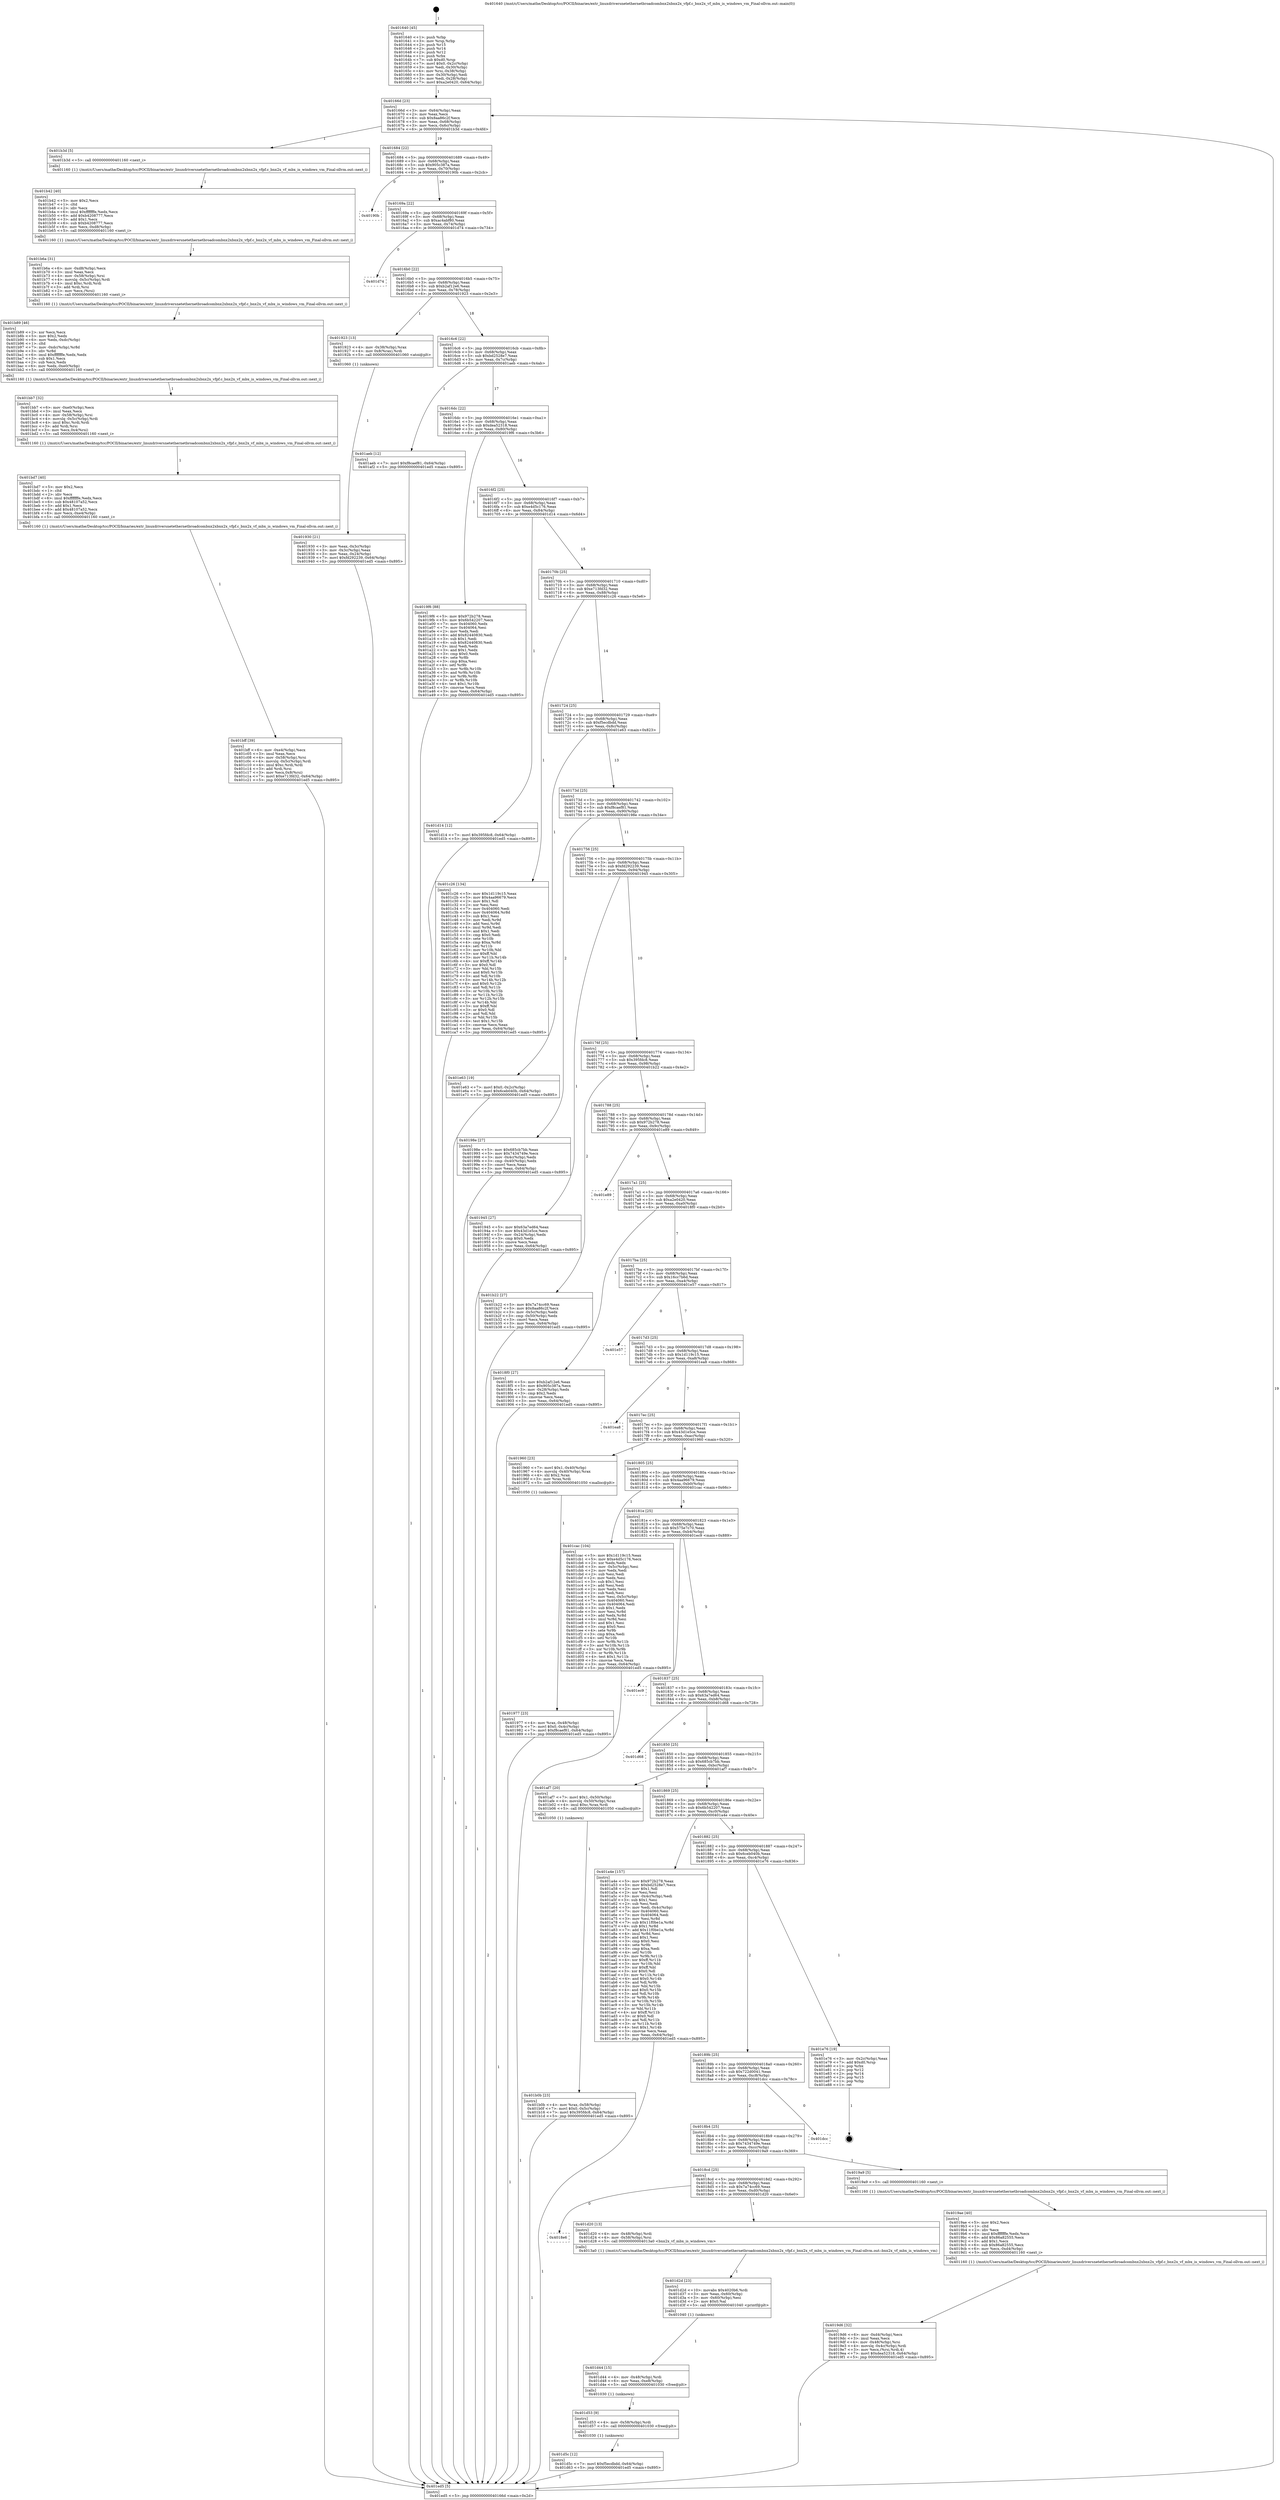 digraph "0x401640" {
  label = "0x401640 (/mnt/c/Users/mathe/Desktop/tcc/POCII/binaries/extr_linuxdriversnetethernetbroadcombnx2xbnx2x_vfpf.c_bnx2x_vf_mbx_is_windows_vm_Final-ollvm.out::main(0))"
  labelloc = "t"
  node[shape=record]

  Entry [label="",width=0.3,height=0.3,shape=circle,fillcolor=black,style=filled]
  "0x40166d" [label="{
     0x40166d [23]\l
     | [instrs]\l
     &nbsp;&nbsp;0x40166d \<+3\>: mov -0x64(%rbp),%eax\l
     &nbsp;&nbsp;0x401670 \<+2\>: mov %eax,%ecx\l
     &nbsp;&nbsp;0x401672 \<+6\>: sub $0x8aa86c2f,%ecx\l
     &nbsp;&nbsp;0x401678 \<+3\>: mov %eax,-0x68(%rbp)\l
     &nbsp;&nbsp;0x40167b \<+3\>: mov %ecx,-0x6c(%rbp)\l
     &nbsp;&nbsp;0x40167e \<+6\>: je 0000000000401b3d \<main+0x4fd\>\l
  }"]
  "0x401b3d" [label="{
     0x401b3d [5]\l
     | [instrs]\l
     &nbsp;&nbsp;0x401b3d \<+5\>: call 0000000000401160 \<next_i\>\l
     | [calls]\l
     &nbsp;&nbsp;0x401160 \{1\} (/mnt/c/Users/mathe/Desktop/tcc/POCII/binaries/extr_linuxdriversnetethernetbroadcombnx2xbnx2x_vfpf.c_bnx2x_vf_mbx_is_windows_vm_Final-ollvm.out::next_i)\l
  }"]
  "0x401684" [label="{
     0x401684 [22]\l
     | [instrs]\l
     &nbsp;&nbsp;0x401684 \<+5\>: jmp 0000000000401689 \<main+0x49\>\l
     &nbsp;&nbsp;0x401689 \<+3\>: mov -0x68(%rbp),%eax\l
     &nbsp;&nbsp;0x40168c \<+5\>: sub $0x905c387a,%eax\l
     &nbsp;&nbsp;0x401691 \<+3\>: mov %eax,-0x70(%rbp)\l
     &nbsp;&nbsp;0x401694 \<+6\>: je 000000000040190b \<main+0x2cb\>\l
  }"]
  Exit [label="",width=0.3,height=0.3,shape=circle,fillcolor=black,style=filled,peripheries=2]
  "0x40190b" [label="{
     0x40190b\l
  }", style=dashed]
  "0x40169a" [label="{
     0x40169a [22]\l
     | [instrs]\l
     &nbsp;&nbsp;0x40169a \<+5\>: jmp 000000000040169f \<main+0x5f\>\l
     &nbsp;&nbsp;0x40169f \<+3\>: mov -0x68(%rbp),%eax\l
     &nbsp;&nbsp;0x4016a2 \<+5\>: sub $0xac4abf80,%eax\l
     &nbsp;&nbsp;0x4016a7 \<+3\>: mov %eax,-0x74(%rbp)\l
     &nbsp;&nbsp;0x4016aa \<+6\>: je 0000000000401d74 \<main+0x734\>\l
  }"]
  "0x401d5c" [label="{
     0x401d5c [12]\l
     | [instrs]\l
     &nbsp;&nbsp;0x401d5c \<+7\>: movl $0xf5ecdbdd,-0x64(%rbp)\l
     &nbsp;&nbsp;0x401d63 \<+5\>: jmp 0000000000401ed5 \<main+0x895\>\l
  }"]
  "0x401d74" [label="{
     0x401d74\l
  }", style=dashed]
  "0x4016b0" [label="{
     0x4016b0 [22]\l
     | [instrs]\l
     &nbsp;&nbsp;0x4016b0 \<+5\>: jmp 00000000004016b5 \<main+0x75\>\l
     &nbsp;&nbsp;0x4016b5 \<+3\>: mov -0x68(%rbp),%eax\l
     &nbsp;&nbsp;0x4016b8 \<+5\>: sub $0xb2af12e6,%eax\l
     &nbsp;&nbsp;0x4016bd \<+3\>: mov %eax,-0x78(%rbp)\l
     &nbsp;&nbsp;0x4016c0 \<+6\>: je 0000000000401923 \<main+0x2e3\>\l
  }"]
  "0x401d53" [label="{
     0x401d53 [9]\l
     | [instrs]\l
     &nbsp;&nbsp;0x401d53 \<+4\>: mov -0x58(%rbp),%rdi\l
     &nbsp;&nbsp;0x401d57 \<+5\>: call 0000000000401030 \<free@plt\>\l
     | [calls]\l
     &nbsp;&nbsp;0x401030 \{1\} (unknown)\l
  }"]
  "0x401923" [label="{
     0x401923 [13]\l
     | [instrs]\l
     &nbsp;&nbsp;0x401923 \<+4\>: mov -0x38(%rbp),%rax\l
     &nbsp;&nbsp;0x401927 \<+4\>: mov 0x8(%rax),%rdi\l
     &nbsp;&nbsp;0x40192b \<+5\>: call 0000000000401060 \<atoi@plt\>\l
     | [calls]\l
     &nbsp;&nbsp;0x401060 \{1\} (unknown)\l
  }"]
  "0x4016c6" [label="{
     0x4016c6 [22]\l
     | [instrs]\l
     &nbsp;&nbsp;0x4016c6 \<+5\>: jmp 00000000004016cb \<main+0x8b\>\l
     &nbsp;&nbsp;0x4016cb \<+3\>: mov -0x68(%rbp),%eax\l
     &nbsp;&nbsp;0x4016ce \<+5\>: sub $0xbd2528e7,%eax\l
     &nbsp;&nbsp;0x4016d3 \<+3\>: mov %eax,-0x7c(%rbp)\l
     &nbsp;&nbsp;0x4016d6 \<+6\>: je 0000000000401aeb \<main+0x4ab\>\l
  }"]
  "0x401d44" [label="{
     0x401d44 [15]\l
     | [instrs]\l
     &nbsp;&nbsp;0x401d44 \<+4\>: mov -0x48(%rbp),%rdi\l
     &nbsp;&nbsp;0x401d48 \<+6\>: mov %eax,-0xe8(%rbp)\l
     &nbsp;&nbsp;0x401d4e \<+5\>: call 0000000000401030 \<free@plt\>\l
     | [calls]\l
     &nbsp;&nbsp;0x401030 \{1\} (unknown)\l
  }"]
  "0x401aeb" [label="{
     0x401aeb [12]\l
     | [instrs]\l
     &nbsp;&nbsp;0x401aeb \<+7\>: movl $0xf8caef81,-0x64(%rbp)\l
     &nbsp;&nbsp;0x401af2 \<+5\>: jmp 0000000000401ed5 \<main+0x895\>\l
  }"]
  "0x4016dc" [label="{
     0x4016dc [22]\l
     | [instrs]\l
     &nbsp;&nbsp;0x4016dc \<+5\>: jmp 00000000004016e1 \<main+0xa1\>\l
     &nbsp;&nbsp;0x4016e1 \<+3\>: mov -0x68(%rbp),%eax\l
     &nbsp;&nbsp;0x4016e4 \<+5\>: sub $0xdea52318,%eax\l
     &nbsp;&nbsp;0x4016e9 \<+3\>: mov %eax,-0x80(%rbp)\l
     &nbsp;&nbsp;0x4016ec \<+6\>: je 00000000004019f6 \<main+0x3b6\>\l
  }"]
  "0x401d2d" [label="{
     0x401d2d [23]\l
     | [instrs]\l
     &nbsp;&nbsp;0x401d2d \<+10\>: movabs $0x4020b6,%rdi\l
     &nbsp;&nbsp;0x401d37 \<+3\>: mov %eax,-0x60(%rbp)\l
     &nbsp;&nbsp;0x401d3a \<+3\>: mov -0x60(%rbp),%esi\l
     &nbsp;&nbsp;0x401d3d \<+2\>: mov $0x0,%al\l
     &nbsp;&nbsp;0x401d3f \<+5\>: call 0000000000401040 \<printf@plt\>\l
     | [calls]\l
     &nbsp;&nbsp;0x401040 \{1\} (unknown)\l
  }"]
  "0x4019f6" [label="{
     0x4019f6 [88]\l
     | [instrs]\l
     &nbsp;&nbsp;0x4019f6 \<+5\>: mov $0x972b278,%eax\l
     &nbsp;&nbsp;0x4019fb \<+5\>: mov $0x6b542207,%ecx\l
     &nbsp;&nbsp;0x401a00 \<+7\>: mov 0x404060,%edx\l
     &nbsp;&nbsp;0x401a07 \<+7\>: mov 0x404064,%esi\l
     &nbsp;&nbsp;0x401a0e \<+2\>: mov %edx,%edi\l
     &nbsp;&nbsp;0x401a10 \<+6\>: add $0x82440830,%edi\l
     &nbsp;&nbsp;0x401a16 \<+3\>: sub $0x1,%edi\l
     &nbsp;&nbsp;0x401a19 \<+6\>: sub $0x82440830,%edi\l
     &nbsp;&nbsp;0x401a1f \<+3\>: imul %edi,%edx\l
     &nbsp;&nbsp;0x401a22 \<+3\>: and $0x1,%edx\l
     &nbsp;&nbsp;0x401a25 \<+3\>: cmp $0x0,%edx\l
     &nbsp;&nbsp;0x401a28 \<+4\>: sete %r8b\l
     &nbsp;&nbsp;0x401a2c \<+3\>: cmp $0xa,%esi\l
     &nbsp;&nbsp;0x401a2f \<+4\>: setl %r9b\l
     &nbsp;&nbsp;0x401a33 \<+3\>: mov %r8b,%r10b\l
     &nbsp;&nbsp;0x401a36 \<+3\>: and %r9b,%r10b\l
     &nbsp;&nbsp;0x401a39 \<+3\>: xor %r9b,%r8b\l
     &nbsp;&nbsp;0x401a3c \<+3\>: or %r8b,%r10b\l
     &nbsp;&nbsp;0x401a3f \<+4\>: test $0x1,%r10b\l
     &nbsp;&nbsp;0x401a43 \<+3\>: cmovne %ecx,%eax\l
     &nbsp;&nbsp;0x401a46 \<+3\>: mov %eax,-0x64(%rbp)\l
     &nbsp;&nbsp;0x401a49 \<+5\>: jmp 0000000000401ed5 \<main+0x895\>\l
  }"]
  "0x4016f2" [label="{
     0x4016f2 [25]\l
     | [instrs]\l
     &nbsp;&nbsp;0x4016f2 \<+5\>: jmp 00000000004016f7 \<main+0xb7\>\l
     &nbsp;&nbsp;0x4016f7 \<+3\>: mov -0x68(%rbp),%eax\l
     &nbsp;&nbsp;0x4016fa \<+5\>: sub $0xe4d5c176,%eax\l
     &nbsp;&nbsp;0x4016ff \<+6\>: mov %eax,-0x84(%rbp)\l
     &nbsp;&nbsp;0x401705 \<+6\>: je 0000000000401d14 \<main+0x6d4\>\l
  }"]
  "0x4018e6" [label="{
     0x4018e6\l
  }", style=dashed]
  "0x401d14" [label="{
     0x401d14 [12]\l
     | [instrs]\l
     &nbsp;&nbsp;0x401d14 \<+7\>: movl $0x395fdc8,-0x64(%rbp)\l
     &nbsp;&nbsp;0x401d1b \<+5\>: jmp 0000000000401ed5 \<main+0x895\>\l
  }"]
  "0x40170b" [label="{
     0x40170b [25]\l
     | [instrs]\l
     &nbsp;&nbsp;0x40170b \<+5\>: jmp 0000000000401710 \<main+0xd0\>\l
     &nbsp;&nbsp;0x401710 \<+3\>: mov -0x68(%rbp),%eax\l
     &nbsp;&nbsp;0x401713 \<+5\>: sub $0xe713fd32,%eax\l
     &nbsp;&nbsp;0x401718 \<+6\>: mov %eax,-0x88(%rbp)\l
     &nbsp;&nbsp;0x40171e \<+6\>: je 0000000000401c26 \<main+0x5e6\>\l
  }"]
  "0x401d20" [label="{
     0x401d20 [13]\l
     | [instrs]\l
     &nbsp;&nbsp;0x401d20 \<+4\>: mov -0x48(%rbp),%rdi\l
     &nbsp;&nbsp;0x401d24 \<+4\>: mov -0x58(%rbp),%rsi\l
     &nbsp;&nbsp;0x401d28 \<+5\>: call 00000000004013a0 \<bnx2x_vf_mbx_is_windows_vm\>\l
     | [calls]\l
     &nbsp;&nbsp;0x4013a0 \{1\} (/mnt/c/Users/mathe/Desktop/tcc/POCII/binaries/extr_linuxdriversnetethernetbroadcombnx2xbnx2x_vfpf.c_bnx2x_vf_mbx_is_windows_vm_Final-ollvm.out::bnx2x_vf_mbx_is_windows_vm)\l
  }"]
  "0x401c26" [label="{
     0x401c26 [134]\l
     | [instrs]\l
     &nbsp;&nbsp;0x401c26 \<+5\>: mov $0x1d119c15,%eax\l
     &nbsp;&nbsp;0x401c2b \<+5\>: mov $0x4aa96679,%ecx\l
     &nbsp;&nbsp;0x401c30 \<+2\>: mov $0x1,%dl\l
     &nbsp;&nbsp;0x401c32 \<+2\>: xor %esi,%esi\l
     &nbsp;&nbsp;0x401c34 \<+7\>: mov 0x404060,%edi\l
     &nbsp;&nbsp;0x401c3b \<+8\>: mov 0x404064,%r8d\l
     &nbsp;&nbsp;0x401c43 \<+3\>: sub $0x1,%esi\l
     &nbsp;&nbsp;0x401c46 \<+3\>: mov %edi,%r9d\l
     &nbsp;&nbsp;0x401c49 \<+3\>: add %esi,%r9d\l
     &nbsp;&nbsp;0x401c4c \<+4\>: imul %r9d,%edi\l
     &nbsp;&nbsp;0x401c50 \<+3\>: and $0x1,%edi\l
     &nbsp;&nbsp;0x401c53 \<+3\>: cmp $0x0,%edi\l
     &nbsp;&nbsp;0x401c56 \<+4\>: sete %r10b\l
     &nbsp;&nbsp;0x401c5a \<+4\>: cmp $0xa,%r8d\l
     &nbsp;&nbsp;0x401c5e \<+4\>: setl %r11b\l
     &nbsp;&nbsp;0x401c62 \<+3\>: mov %r10b,%bl\l
     &nbsp;&nbsp;0x401c65 \<+3\>: xor $0xff,%bl\l
     &nbsp;&nbsp;0x401c68 \<+3\>: mov %r11b,%r14b\l
     &nbsp;&nbsp;0x401c6b \<+4\>: xor $0xff,%r14b\l
     &nbsp;&nbsp;0x401c6f \<+3\>: xor $0x0,%dl\l
     &nbsp;&nbsp;0x401c72 \<+3\>: mov %bl,%r15b\l
     &nbsp;&nbsp;0x401c75 \<+4\>: and $0x0,%r15b\l
     &nbsp;&nbsp;0x401c79 \<+3\>: and %dl,%r10b\l
     &nbsp;&nbsp;0x401c7c \<+3\>: mov %r14b,%r12b\l
     &nbsp;&nbsp;0x401c7f \<+4\>: and $0x0,%r12b\l
     &nbsp;&nbsp;0x401c83 \<+3\>: and %dl,%r11b\l
     &nbsp;&nbsp;0x401c86 \<+3\>: or %r10b,%r15b\l
     &nbsp;&nbsp;0x401c89 \<+3\>: or %r11b,%r12b\l
     &nbsp;&nbsp;0x401c8c \<+3\>: xor %r12b,%r15b\l
     &nbsp;&nbsp;0x401c8f \<+3\>: or %r14b,%bl\l
     &nbsp;&nbsp;0x401c92 \<+3\>: xor $0xff,%bl\l
     &nbsp;&nbsp;0x401c95 \<+3\>: or $0x0,%dl\l
     &nbsp;&nbsp;0x401c98 \<+2\>: and %dl,%bl\l
     &nbsp;&nbsp;0x401c9a \<+3\>: or %bl,%r15b\l
     &nbsp;&nbsp;0x401c9d \<+4\>: test $0x1,%r15b\l
     &nbsp;&nbsp;0x401ca1 \<+3\>: cmovne %ecx,%eax\l
     &nbsp;&nbsp;0x401ca4 \<+3\>: mov %eax,-0x64(%rbp)\l
     &nbsp;&nbsp;0x401ca7 \<+5\>: jmp 0000000000401ed5 \<main+0x895\>\l
  }"]
  "0x401724" [label="{
     0x401724 [25]\l
     | [instrs]\l
     &nbsp;&nbsp;0x401724 \<+5\>: jmp 0000000000401729 \<main+0xe9\>\l
     &nbsp;&nbsp;0x401729 \<+3\>: mov -0x68(%rbp),%eax\l
     &nbsp;&nbsp;0x40172c \<+5\>: sub $0xf5ecdbdd,%eax\l
     &nbsp;&nbsp;0x401731 \<+6\>: mov %eax,-0x8c(%rbp)\l
     &nbsp;&nbsp;0x401737 \<+6\>: je 0000000000401e63 \<main+0x823\>\l
  }"]
  "0x401bff" [label="{
     0x401bff [39]\l
     | [instrs]\l
     &nbsp;&nbsp;0x401bff \<+6\>: mov -0xe4(%rbp),%ecx\l
     &nbsp;&nbsp;0x401c05 \<+3\>: imul %eax,%ecx\l
     &nbsp;&nbsp;0x401c08 \<+4\>: mov -0x58(%rbp),%rsi\l
     &nbsp;&nbsp;0x401c0c \<+4\>: movslq -0x5c(%rbp),%rdi\l
     &nbsp;&nbsp;0x401c10 \<+4\>: imul $0xc,%rdi,%rdi\l
     &nbsp;&nbsp;0x401c14 \<+3\>: add %rdi,%rsi\l
     &nbsp;&nbsp;0x401c17 \<+3\>: mov %ecx,0x8(%rsi)\l
     &nbsp;&nbsp;0x401c1a \<+7\>: movl $0xe713fd32,-0x64(%rbp)\l
     &nbsp;&nbsp;0x401c21 \<+5\>: jmp 0000000000401ed5 \<main+0x895\>\l
  }"]
  "0x401e63" [label="{
     0x401e63 [19]\l
     | [instrs]\l
     &nbsp;&nbsp;0x401e63 \<+7\>: movl $0x0,-0x2c(%rbp)\l
     &nbsp;&nbsp;0x401e6a \<+7\>: movl $0x6ceb040b,-0x64(%rbp)\l
     &nbsp;&nbsp;0x401e71 \<+5\>: jmp 0000000000401ed5 \<main+0x895\>\l
  }"]
  "0x40173d" [label="{
     0x40173d [25]\l
     | [instrs]\l
     &nbsp;&nbsp;0x40173d \<+5\>: jmp 0000000000401742 \<main+0x102\>\l
     &nbsp;&nbsp;0x401742 \<+3\>: mov -0x68(%rbp),%eax\l
     &nbsp;&nbsp;0x401745 \<+5\>: sub $0xf8caef81,%eax\l
     &nbsp;&nbsp;0x40174a \<+6\>: mov %eax,-0x90(%rbp)\l
     &nbsp;&nbsp;0x401750 \<+6\>: je 000000000040198e \<main+0x34e\>\l
  }"]
  "0x401bd7" [label="{
     0x401bd7 [40]\l
     | [instrs]\l
     &nbsp;&nbsp;0x401bd7 \<+5\>: mov $0x2,%ecx\l
     &nbsp;&nbsp;0x401bdc \<+1\>: cltd\l
     &nbsp;&nbsp;0x401bdd \<+2\>: idiv %ecx\l
     &nbsp;&nbsp;0x401bdf \<+6\>: imul $0xfffffffe,%edx,%ecx\l
     &nbsp;&nbsp;0x401be5 \<+6\>: sub $0x48107a52,%ecx\l
     &nbsp;&nbsp;0x401beb \<+3\>: add $0x1,%ecx\l
     &nbsp;&nbsp;0x401bee \<+6\>: add $0x48107a52,%ecx\l
     &nbsp;&nbsp;0x401bf4 \<+6\>: mov %ecx,-0xe4(%rbp)\l
     &nbsp;&nbsp;0x401bfa \<+5\>: call 0000000000401160 \<next_i\>\l
     | [calls]\l
     &nbsp;&nbsp;0x401160 \{1\} (/mnt/c/Users/mathe/Desktop/tcc/POCII/binaries/extr_linuxdriversnetethernetbroadcombnx2xbnx2x_vfpf.c_bnx2x_vf_mbx_is_windows_vm_Final-ollvm.out::next_i)\l
  }"]
  "0x40198e" [label="{
     0x40198e [27]\l
     | [instrs]\l
     &nbsp;&nbsp;0x40198e \<+5\>: mov $0x685cb7bb,%eax\l
     &nbsp;&nbsp;0x401993 \<+5\>: mov $0x7434749e,%ecx\l
     &nbsp;&nbsp;0x401998 \<+3\>: mov -0x4c(%rbp),%edx\l
     &nbsp;&nbsp;0x40199b \<+3\>: cmp -0x40(%rbp),%edx\l
     &nbsp;&nbsp;0x40199e \<+3\>: cmovl %ecx,%eax\l
     &nbsp;&nbsp;0x4019a1 \<+3\>: mov %eax,-0x64(%rbp)\l
     &nbsp;&nbsp;0x4019a4 \<+5\>: jmp 0000000000401ed5 \<main+0x895\>\l
  }"]
  "0x401756" [label="{
     0x401756 [25]\l
     | [instrs]\l
     &nbsp;&nbsp;0x401756 \<+5\>: jmp 000000000040175b \<main+0x11b\>\l
     &nbsp;&nbsp;0x40175b \<+3\>: mov -0x68(%rbp),%eax\l
     &nbsp;&nbsp;0x40175e \<+5\>: sub $0xfd292239,%eax\l
     &nbsp;&nbsp;0x401763 \<+6\>: mov %eax,-0x94(%rbp)\l
     &nbsp;&nbsp;0x401769 \<+6\>: je 0000000000401945 \<main+0x305\>\l
  }"]
  "0x401bb7" [label="{
     0x401bb7 [32]\l
     | [instrs]\l
     &nbsp;&nbsp;0x401bb7 \<+6\>: mov -0xe0(%rbp),%ecx\l
     &nbsp;&nbsp;0x401bbd \<+3\>: imul %eax,%ecx\l
     &nbsp;&nbsp;0x401bc0 \<+4\>: mov -0x58(%rbp),%rsi\l
     &nbsp;&nbsp;0x401bc4 \<+4\>: movslq -0x5c(%rbp),%rdi\l
     &nbsp;&nbsp;0x401bc8 \<+4\>: imul $0xc,%rdi,%rdi\l
     &nbsp;&nbsp;0x401bcc \<+3\>: add %rdi,%rsi\l
     &nbsp;&nbsp;0x401bcf \<+3\>: mov %ecx,0x4(%rsi)\l
     &nbsp;&nbsp;0x401bd2 \<+5\>: call 0000000000401160 \<next_i\>\l
     | [calls]\l
     &nbsp;&nbsp;0x401160 \{1\} (/mnt/c/Users/mathe/Desktop/tcc/POCII/binaries/extr_linuxdriversnetethernetbroadcombnx2xbnx2x_vfpf.c_bnx2x_vf_mbx_is_windows_vm_Final-ollvm.out::next_i)\l
  }"]
  "0x401945" [label="{
     0x401945 [27]\l
     | [instrs]\l
     &nbsp;&nbsp;0x401945 \<+5\>: mov $0x63a7ed64,%eax\l
     &nbsp;&nbsp;0x40194a \<+5\>: mov $0x43d1e5ce,%ecx\l
     &nbsp;&nbsp;0x40194f \<+3\>: mov -0x24(%rbp),%edx\l
     &nbsp;&nbsp;0x401952 \<+3\>: cmp $0x0,%edx\l
     &nbsp;&nbsp;0x401955 \<+3\>: cmove %ecx,%eax\l
     &nbsp;&nbsp;0x401958 \<+3\>: mov %eax,-0x64(%rbp)\l
     &nbsp;&nbsp;0x40195b \<+5\>: jmp 0000000000401ed5 \<main+0x895\>\l
  }"]
  "0x40176f" [label="{
     0x40176f [25]\l
     | [instrs]\l
     &nbsp;&nbsp;0x40176f \<+5\>: jmp 0000000000401774 \<main+0x134\>\l
     &nbsp;&nbsp;0x401774 \<+3\>: mov -0x68(%rbp),%eax\l
     &nbsp;&nbsp;0x401777 \<+5\>: sub $0x395fdc8,%eax\l
     &nbsp;&nbsp;0x40177c \<+6\>: mov %eax,-0x98(%rbp)\l
     &nbsp;&nbsp;0x401782 \<+6\>: je 0000000000401b22 \<main+0x4e2\>\l
  }"]
  "0x401b89" [label="{
     0x401b89 [46]\l
     | [instrs]\l
     &nbsp;&nbsp;0x401b89 \<+2\>: xor %ecx,%ecx\l
     &nbsp;&nbsp;0x401b8b \<+5\>: mov $0x2,%edx\l
     &nbsp;&nbsp;0x401b90 \<+6\>: mov %edx,-0xdc(%rbp)\l
     &nbsp;&nbsp;0x401b96 \<+1\>: cltd\l
     &nbsp;&nbsp;0x401b97 \<+7\>: mov -0xdc(%rbp),%r8d\l
     &nbsp;&nbsp;0x401b9e \<+3\>: idiv %r8d\l
     &nbsp;&nbsp;0x401ba1 \<+6\>: imul $0xfffffffe,%edx,%edx\l
     &nbsp;&nbsp;0x401ba7 \<+3\>: sub $0x1,%ecx\l
     &nbsp;&nbsp;0x401baa \<+2\>: sub %ecx,%edx\l
     &nbsp;&nbsp;0x401bac \<+6\>: mov %edx,-0xe0(%rbp)\l
     &nbsp;&nbsp;0x401bb2 \<+5\>: call 0000000000401160 \<next_i\>\l
     | [calls]\l
     &nbsp;&nbsp;0x401160 \{1\} (/mnt/c/Users/mathe/Desktop/tcc/POCII/binaries/extr_linuxdriversnetethernetbroadcombnx2xbnx2x_vfpf.c_bnx2x_vf_mbx_is_windows_vm_Final-ollvm.out::next_i)\l
  }"]
  "0x401b22" [label="{
     0x401b22 [27]\l
     | [instrs]\l
     &nbsp;&nbsp;0x401b22 \<+5\>: mov $0x7a74cc69,%eax\l
     &nbsp;&nbsp;0x401b27 \<+5\>: mov $0x8aa86c2f,%ecx\l
     &nbsp;&nbsp;0x401b2c \<+3\>: mov -0x5c(%rbp),%edx\l
     &nbsp;&nbsp;0x401b2f \<+3\>: cmp -0x50(%rbp),%edx\l
     &nbsp;&nbsp;0x401b32 \<+3\>: cmovl %ecx,%eax\l
     &nbsp;&nbsp;0x401b35 \<+3\>: mov %eax,-0x64(%rbp)\l
     &nbsp;&nbsp;0x401b38 \<+5\>: jmp 0000000000401ed5 \<main+0x895\>\l
  }"]
  "0x401788" [label="{
     0x401788 [25]\l
     | [instrs]\l
     &nbsp;&nbsp;0x401788 \<+5\>: jmp 000000000040178d \<main+0x14d\>\l
     &nbsp;&nbsp;0x40178d \<+3\>: mov -0x68(%rbp),%eax\l
     &nbsp;&nbsp;0x401790 \<+5\>: sub $0x972b278,%eax\l
     &nbsp;&nbsp;0x401795 \<+6\>: mov %eax,-0x9c(%rbp)\l
     &nbsp;&nbsp;0x40179b \<+6\>: je 0000000000401e89 \<main+0x849\>\l
  }"]
  "0x401b6a" [label="{
     0x401b6a [31]\l
     | [instrs]\l
     &nbsp;&nbsp;0x401b6a \<+6\>: mov -0xd8(%rbp),%ecx\l
     &nbsp;&nbsp;0x401b70 \<+3\>: imul %eax,%ecx\l
     &nbsp;&nbsp;0x401b73 \<+4\>: mov -0x58(%rbp),%rsi\l
     &nbsp;&nbsp;0x401b77 \<+4\>: movslq -0x5c(%rbp),%rdi\l
     &nbsp;&nbsp;0x401b7b \<+4\>: imul $0xc,%rdi,%rdi\l
     &nbsp;&nbsp;0x401b7f \<+3\>: add %rdi,%rsi\l
     &nbsp;&nbsp;0x401b82 \<+2\>: mov %ecx,(%rsi)\l
     &nbsp;&nbsp;0x401b84 \<+5\>: call 0000000000401160 \<next_i\>\l
     | [calls]\l
     &nbsp;&nbsp;0x401160 \{1\} (/mnt/c/Users/mathe/Desktop/tcc/POCII/binaries/extr_linuxdriversnetethernetbroadcombnx2xbnx2x_vfpf.c_bnx2x_vf_mbx_is_windows_vm_Final-ollvm.out::next_i)\l
  }"]
  "0x401e89" [label="{
     0x401e89\l
  }", style=dashed]
  "0x4017a1" [label="{
     0x4017a1 [25]\l
     | [instrs]\l
     &nbsp;&nbsp;0x4017a1 \<+5\>: jmp 00000000004017a6 \<main+0x166\>\l
     &nbsp;&nbsp;0x4017a6 \<+3\>: mov -0x68(%rbp),%eax\l
     &nbsp;&nbsp;0x4017a9 \<+5\>: sub $0xa2e0420,%eax\l
     &nbsp;&nbsp;0x4017ae \<+6\>: mov %eax,-0xa0(%rbp)\l
     &nbsp;&nbsp;0x4017b4 \<+6\>: je 00000000004018f0 \<main+0x2b0\>\l
  }"]
  "0x401b42" [label="{
     0x401b42 [40]\l
     | [instrs]\l
     &nbsp;&nbsp;0x401b42 \<+5\>: mov $0x2,%ecx\l
     &nbsp;&nbsp;0x401b47 \<+1\>: cltd\l
     &nbsp;&nbsp;0x401b48 \<+2\>: idiv %ecx\l
     &nbsp;&nbsp;0x401b4a \<+6\>: imul $0xfffffffe,%edx,%ecx\l
     &nbsp;&nbsp;0x401b50 \<+6\>: add $0xb4208777,%ecx\l
     &nbsp;&nbsp;0x401b56 \<+3\>: add $0x1,%ecx\l
     &nbsp;&nbsp;0x401b59 \<+6\>: sub $0xb4208777,%ecx\l
     &nbsp;&nbsp;0x401b5f \<+6\>: mov %ecx,-0xd8(%rbp)\l
     &nbsp;&nbsp;0x401b65 \<+5\>: call 0000000000401160 \<next_i\>\l
     | [calls]\l
     &nbsp;&nbsp;0x401160 \{1\} (/mnt/c/Users/mathe/Desktop/tcc/POCII/binaries/extr_linuxdriversnetethernetbroadcombnx2xbnx2x_vfpf.c_bnx2x_vf_mbx_is_windows_vm_Final-ollvm.out::next_i)\l
  }"]
  "0x4018f0" [label="{
     0x4018f0 [27]\l
     | [instrs]\l
     &nbsp;&nbsp;0x4018f0 \<+5\>: mov $0xb2af12e6,%eax\l
     &nbsp;&nbsp;0x4018f5 \<+5\>: mov $0x905c387a,%ecx\l
     &nbsp;&nbsp;0x4018fa \<+3\>: mov -0x28(%rbp),%edx\l
     &nbsp;&nbsp;0x4018fd \<+3\>: cmp $0x2,%edx\l
     &nbsp;&nbsp;0x401900 \<+3\>: cmovne %ecx,%eax\l
     &nbsp;&nbsp;0x401903 \<+3\>: mov %eax,-0x64(%rbp)\l
     &nbsp;&nbsp;0x401906 \<+5\>: jmp 0000000000401ed5 \<main+0x895\>\l
  }"]
  "0x4017ba" [label="{
     0x4017ba [25]\l
     | [instrs]\l
     &nbsp;&nbsp;0x4017ba \<+5\>: jmp 00000000004017bf \<main+0x17f\>\l
     &nbsp;&nbsp;0x4017bf \<+3\>: mov -0x68(%rbp),%eax\l
     &nbsp;&nbsp;0x4017c2 \<+5\>: sub $0x16cc7b6d,%eax\l
     &nbsp;&nbsp;0x4017c7 \<+6\>: mov %eax,-0xa4(%rbp)\l
     &nbsp;&nbsp;0x4017cd \<+6\>: je 0000000000401e57 \<main+0x817\>\l
  }"]
  "0x401ed5" [label="{
     0x401ed5 [5]\l
     | [instrs]\l
     &nbsp;&nbsp;0x401ed5 \<+5\>: jmp 000000000040166d \<main+0x2d\>\l
  }"]
  "0x401640" [label="{
     0x401640 [45]\l
     | [instrs]\l
     &nbsp;&nbsp;0x401640 \<+1\>: push %rbp\l
     &nbsp;&nbsp;0x401641 \<+3\>: mov %rsp,%rbp\l
     &nbsp;&nbsp;0x401644 \<+2\>: push %r15\l
     &nbsp;&nbsp;0x401646 \<+2\>: push %r14\l
     &nbsp;&nbsp;0x401648 \<+2\>: push %r12\l
     &nbsp;&nbsp;0x40164a \<+1\>: push %rbx\l
     &nbsp;&nbsp;0x40164b \<+7\>: sub $0xd0,%rsp\l
     &nbsp;&nbsp;0x401652 \<+7\>: movl $0x0,-0x2c(%rbp)\l
     &nbsp;&nbsp;0x401659 \<+3\>: mov %edi,-0x30(%rbp)\l
     &nbsp;&nbsp;0x40165c \<+4\>: mov %rsi,-0x38(%rbp)\l
     &nbsp;&nbsp;0x401660 \<+3\>: mov -0x30(%rbp),%edi\l
     &nbsp;&nbsp;0x401663 \<+3\>: mov %edi,-0x28(%rbp)\l
     &nbsp;&nbsp;0x401666 \<+7\>: movl $0xa2e0420,-0x64(%rbp)\l
  }"]
  "0x401930" [label="{
     0x401930 [21]\l
     | [instrs]\l
     &nbsp;&nbsp;0x401930 \<+3\>: mov %eax,-0x3c(%rbp)\l
     &nbsp;&nbsp;0x401933 \<+3\>: mov -0x3c(%rbp),%eax\l
     &nbsp;&nbsp;0x401936 \<+3\>: mov %eax,-0x24(%rbp)\l
     &nbsp;&nbsp;0x401939 \<+7\>: movl $0xfd292239,-0x64(%rbp)\l
     &nbsp;&nbsp;0x401940 \<+5\>: jmp 0000000000401ed5 \<main+0x895\>\l
  }"]
  "0x401b0b" [label="{
     0x401b0b [23]\l
     | [instrs]\l
     &nbsp;&nbsp;0x401b0b \<+4\>: mov %rax,-0x58(%rbp)\l
     &nbsp;&nbsp;0x401b0f \<+7\>: movl $0x0,-0x5c(%rbp)\l
     &nbsp;&nbsp;0x401b16 \<+7\>: movl $0x395fdc8,-0x64(%rbp)\l
     &nbsp;&nbsp;0x401b1d \<+5\>: jmp 0000000000401ed5 \<main+0x895\>\l
  }"]
  "0x401e57" [label="{
     0x401e57\l
  }", style=dashed]
  "0x4017d3" [label="{
     0x4017d3 [25]\l
     | [instrs]\l
     &nbsp;&nbsp;0x4017d3 \<+5\>: jmp 00000000004017d8 \<main+0x198\>\l
     &nbsp;&nbsp;0x4017d8 \<+3\>: mov -0x68(%rbp),%eax\l
     &nbsp;&nbsp;0x4017db \<+5\>: sub $0x1d119c15,%eax\l
     &nbsp;&nbsp;0x4017e0 \<+6\>: mov %eax,-0xa8(%rbp)\l
     &nbsp;&nbsp;0x4017e6 \<+6\>: je 0000000000401ea8 \<main+0x868\>\l
  }"]
  "0x4019d6" [label="{
     0x4019d6 [32]\l
     | [instrs]\l
     &nbsp;&nbsp;0x4019d6 \<+6\>: mov -0xd4(%rbp),%ecx\l
     &nbsp;&nbsp;0x4019dc \<+3\>: imul %eax,%ecx\l
     &nbsp;&nbsp;0x4019df \<+4\>: mov -0x48(%rbp),%rsi\l
     &nbsp;&nbsp;0x4019e3 \<+4\>: movslq -0x4c(%rbp),%rdi\l
     &nbsp;&nbsp;0x4019e7 \<+3\>: mov %ecx,(%rsi,%rdi,4)\l
     &nbsp;&nbsp;0x4019ea \<+7\>: movl $0xdea52318,-0x64(%rbp)\l
     &nbsp;&nbsp;0x4019f1 \<+5\>: jmp 0000000000401ed5 \<main+0x895\>\l
  }"]
  "0x401ea8" [label="{
     0x401ea8\l
  }", style=dashed]
  "0x4017ec" [label="{
     0x4017ec [25]\l
     | [instrs]\l
     &nbsp;&nbsp;0x4017ec \<+5\>: jmp 00000000004017f1 \<main+0x1b1\>\l
     &nbsp;&nbsp;0x4017f1 \<+3\>: mov -0x68(%rbp),%eax\l
     &nbsp;&nbsp;0x4017f4 \<+5\>: sub $0x43d1e5ce,%eax\l
     &nbsp;&nbsp;0x4017f9 \<+6\>: mov %eax,-0xac(%rbp)\l
     &nbsp;&nbsp;0x4017ff \<+6\>: je 0000000000401960 \<main+0x320\>\l
  }"]
  "0x4019ae" [label="{
     0x4019ae [40]\l
     | [instrs]\l
     &nbsp;&nbsp;0x4019ae \<+5\>: mov $0x2,%ecx\l
     &nbsp;&nbsp;0x4019b3 \<+1\>: cltd\l
     &nbsp;&nbsp;0x4019b4 \<+2\>: idiv %ecx\l
     &nbsp;&nbsp;0x4019b6 \<+6\>: imul $0xfffffffe,%edx,%ecx\l
     &nbsp;&nbsp;0x4019bc \<+6\>: add $0x86a82555,%ecx\l
     &nbsp;&nbsp;0x4019c2 \<+3\>: add $0x1,%ecx\l
     &nbsp;&nbsp;0x4019c5 \<+6\>: sub $0x86a82555,%ecx\l
     &nbsp;&nbsp;0x4019cb \<+6\>: mov %ecx,-0xd4(%rbp)\l
     &nbsp;&nbsp;0x4019d1 \<+5\>: call 0000000000401160 \<next_i\>\l
     | [calls]\l
     &nbsp;&nbsp;0x401160 \{1\} (/mnt/c/Users/mathe/Desktop/tcc/POCII/binaries/extr_linuxdriversnetethernetbroadcombnx2xbnx2x_vfpf.c_bnx2x_vf_mbx_is_windows_vm_Final-ollvm.out::next_i)\l
  }"]
  "0x401960" [label="{
     0x401960 [23]\l
     | [instrs]\l
     &nbsp;&nbsp;0x401960 \<+7\>: movl $0x1,-0x40(%rbp)\l
     &nbsp;&nbsp;0x401967 \<+4\>: movslq -0x40(%rbp),%rax\l
     &nbsp;&nbsp;0x40196b \<+4\>: shl $0x2,%rax\l
     &nbsp;&nbsp;0x40196f \<+3\>: mov %rax,%rdi\l
     &nbsp;&nbsp;0x401972 \<+5\>: call 0000000000401050 \<malloc@plt\>\l
     | [calls]\l
     &nbsp;&nbsp;0x401050 \{1\} (unknown)\l
  }"]
  "0x401805" [label="{
     0x401805 [25]\l
     | [instrs]\l
     &nbsp;&nbsp;0x401805 \<+5\>: jmp 000000000040180a \<main+0x1ca\>\l
     &nbsp;&nbsp;0x40180a \<+3\>: mov -0x68(%rbp),%eax\l
     &nbsp;&nbsp;0x40180d \<+5\>: sub $0x4aa96679,%eax\l
     &nbsp;&nbsp;0x401812 \<+6\>: mov %eax,-0xb0(%rbp)\l
     &nbsp;&nbsp;0x401818 \<+6\>: je 0000000000401cac \<main+0x66c\>\l
  }"]
  "0x401977" [label="{
     0x401977 [23]\l
     | [instrs]\l
     &nbsp;&nbsp;0x401977 \<+4\>: mov %rax,-0x48(%rbp)\l
     &nbsp;&nbsp;0x40197b \<+7\>: movl $0x0,-0x4c(%rbp)\l
     &nbsp;&nbsp;0x401982 \<+7\>: movl $0xf8caef81,-0x64(%rbp)\l
     &nbsp;&nbsp;0x401989 \<+5\>: jmp 0000000000401ed5 \<main+0x895\>\l
  }"]
  "0x4018cd" [label="{
     0x4018cd [25]\l
     | [instrs]\l
     &nbsp;&nbsp;0x4018cd \<+5\>: jmp 00000000004018d2 \<main+0x292\>\l
     &nbsp;&nbsp;0x4018d2 \<+3\>: mov -0x68(%rbp),%eax\l
     &nbsp;&nbsp;0x4018d5 \<+5\>: sub $0x7a74cc69,%eax\l
     &nbsp;&nbsp;0x4018da \<+6\>: mov %eax,-0xd0(%rbp)\l
     &nbsp;&nbsp;0x4018e0 \<+6\>: je 0000000000401d20 \<main+0x6e0\>\l
  }"]
  "0x401cac" [label="{
     0x401cac [104]\l
     | [instrs]\l
     &nbsp;&nbsp;0x401cac \<+5\>: mov $0x1d119c15,%eax\l
     &nbsp;&nbsp;0x401cb1 \<+5\>: mov $0xe4d5c176,%ecx\l
     &nbsp;&nbsp;0x401cb6 \<+2\>: xor %edx,%edx\l
     &nbsp;&nbsp;0x401cb8 \<+3\>: mov -0x5c(%rbp),%esi\l
     &nbsp;&nbsp;0x401cbb \<+2\>: mov %edx,%edi\l
     &nbsp;&nbsp;0x401cbd \<+2\>: sub %esi,%edi\l
     &nbsp;&nbsp;0x401cbf \<+2\>: mov %edx,%esi\l
     &nbsp;&nbsp;0x401cc1 \<+3\>: sub $0x1,%esi\l
     &nbsp;&nbsp;0x401cc4 \<+2\>: add %esi,%edi\l
     &nbsp;&nbsp;0x401cc6 \<+2\>: mov %edx,%esi\l
     &nbsp;&nbsp;0x401cc8 \<+2\>: sub %edi,%esi\l
     &nbsp;&nbsp;0x401cca \<+3\>: mov %esi,-0x5c(%rbp)\l
     &nbsp;&nbsp;0x401ccd \<+7\>: mov 0x404060,%esi\l
     &nbsp;&nbsp;0x401cd4 \<+7\>: mov 0x404064,%edi\l
     &nbsp;&nbsp;0x401cdb \<+3\>: sub $0x1,%edx\l
     &nbsp;&nbsp;0x401cde \<+3\>: mov %esi,%r8d\l
     &nbsp;&nbsp;0x401ce1 \<+3\>: add %edx,%r8d\l
     &nbsp;&nbsp;0x401ce4 \<+4\>: imul %r8d,%esi\l
     &nbsp;&nbsp;0x401ce8 \<+3\>: and $0x1,%esi\l
     &nbsp;&nbsp;0x401ceb \<+3\>: cmp $0x0,%esi\l
     &nbsp;&nbsp;0x401cee \<+4\>: sete %r9b\l
     &nbsp;&nbsp;0x401cf2 \<+3\>: cmp $0xa,%edi\l
     &nbsp;&nbsp;0x401cf5 \<+4\>: setl %r10b\l
     &nbsp;&nbsp;0x401cf9 \<+3\>: mov %r9b,%r11b\l
     &nbsp;&nbsp;0x401cfc \<+3\>: and %r10b,%r11b\l
     &nbsp;&nbsp;0x401cff \<+3\>: xor %r10b,%r9b\l
     &nbsp;&nbsp;0x401d02 \<+3\>: or %r9b,%r11b\l
     &nbsp;&nbsp;0x401d05 \<+4\>: test $0x1,%r11b\l
     &nbsp;&nbsp;0x401d09 \<+3\>: cmovne %ecx,%eax\l
     &nbsp;&nbsp;0x401d0c \<+3\>: mov %eax,-0x64(%rbp)\l
     &nbsp;&nbsp;0x401d0f \<+5\>: jmp 0000000000401ed5 \<main+0x895\>\l
  }"]
  "0x40181e" [label="{
     0x40181e [25]\l
     | [instrs]\l
     &nbsp;&nbsp;0x40181e \<+5\>: jmp 0000000000401823 \<main+0x1e3\>\l
     &nbsp;&nbsp;0x401823 \<+3\>: mov -0x68(%rbp),%eax\l
     &nbsp;&nbsp;0x401826 \<+5\>: sub $0x575e7c70,%eax\l
     &nbsp;&nbsp;0x40182b \<+6\>: mov %eax,-0xb4(%rbp)\l
     &nbsp;&nbsp;0x401831 \<+6\>: je 0000000000401ec9 \<main+0x889\>\l
  }"]
  "0x4019a9" [label="{
     0x4019a9 [5]\l
     | [instrs]\l
     &nbsp;&nbsp;0x4019a9 \<+5\>: call 0000000000401160 \<next_i\>\l
     | [calls]\l
     &nbsp;&nbsp;0x401160 \{1\} (/mnt/c/Users/mathe/Desktop/tcc/POCII/binaries/extr_linuxdriversnetethernetbroadcombnx2xbnx2x_vfpf.c_bnx2x_vf_mbx_is_windows_vm_Final-ollvm.out::next_i)\l
  }"]
  "0x401ec9" [label="{
     0x401ec9\l
  }", style=dashed]
  "0x401837" [label="{
     0x401837 [25]\l
     | [instrs]\l
     &nbsp;&nbsp;0x401837 \<+5\>: jmp 000000000040183c \<main+0x1fc\>\l
     &nbsp;&nbsp;0x40183c \<+3\>: mov -0x68(%rbp),%eax\l
     &nbsp;&nbsp;0x40183f \<+5\>: sub $0x63a7ed64,%eax\l
     &nbsp;&nbsp;0x401844 \<+6\>: mov %eax,-0xb8(%rbp)\l
     &nbsp;&nbsp;0x40184a \<+6\>: je 0000000000401d68 \<main+0x728\>\l
  }"]
  "0x4018b4" [label="{
     0x4018b4 [25]\l
     | [instrs]\l
     &nbsp;&nbsp;0x4018b4 \<+5\>: jmp 00000000004018b9 \<main+0x279\>\l
     &nbsp;&nbsp;0x4018b9 \<+3\>: mov -0x68(%rbp),%eax\l
     &nbsp;&nbsp;0x4018bc \<+5\>: sub $0x7434749e,%eax\l
     &nbsp;&nbsp;0x4018c1 \<+6\>: mov %eax,-0xcc(%rbp)\l
     &nbsp;&nbsp;0x4018c7 \<+6\>: je 00000000004019a9 \<main+0x369\>\l
  }"]
  "0x401d68" [label="{
     0x401d68\l
  }", style=dashed]
  "0x401850" [label="{
     0x401850 [25]\l
     | [instrs]\l
     &nbsp;&nbsp;0x401850 \<+5\>: jmp 0000000000401855 \<main+0x215\>\l
     &nbsp;&nbsp;0x401855 \<+3\>: mov -0x68(%rbp),%eax\l
     &nbsp;&nbsp;0x401858 \<+5\>: sub $0x685cb7bb,%eax\l
     &nbsp;&nbsp;0x40185d \<+6\>: mov %eax,-0xbc(%rbp)\l
     &nbsp;&nbsp;0x401863 \<+6\>: je 0000000000401af7 \<main+0x4b7\>\l
  }"]
  "0x401dcc" [label="{
     0x401dcc\l
  }", style=dashed]
  "0x401af7" [label="{
     0x401af7 [20]\l
     | [instrs]\l
     &nbsp;&nbsp;0x401af7 \<+7\>: movl $0x1,-0x50(%rbp)\l
     &nbsp;&nbsp;0x401afe \<+4\>: movslq -0x50(%rbp),%rax\l
     &nbsp;&nbsp;0x401b02 \<+4\>: imul $0xc,%rax,%rdi\l
     &nbsp;&nbsp;0x401b06 \<+5\>: call 0000000000401050 \<malloc@plt\>\l
     | [calls]\l
     &nbsp;&nbsp;0x401050 \{1\} (unknown)\l
  }"]
  "0x401869" [label="{
     0x401869 [25]\l
     | [instrs]\l
     &nbsp;&nbsp;0x401869 \<+5\>: jmp 000000000040186e \<main+0x22e\>\l
     &nbsp;&nbsp;0x40186e \<+3\>: mov -0x68(%rbp),%eax\l
     &nbsp;&nbsp;0x401871 \<+5\>: sub $0x6b542207,%eax\l
     &nbsp;&nbsp;0x401876 \<+6\>: mov %eax,-0xc0(%rbp)\l
     &nbsp;&nbsp;0x40187c \<+6\>: je 0000000000401a4e \<main+0x40e\>\l
  }"]
  "0x40189b" [label="{
     0x40189b [25]\l
     | [instrs]\l
     &nbsp;&nbsp;0x40189b \<+5\>: jmp 00000000004018a0 \<main+0x260\>\l
     &nbsp;&nbsp;0x4018a0 \<+3\>: mov -0x68(%rbp),%eax\l
     &nbsp;&nbsp;0x4018a3 \<+5\>: sub $0x722d0041,%eax\l
     &nbsp;&nbsp;0x4018a8 \<+6\>: mov %eax,-0xc8(%rbp)\l
     &nbsp;&nbsp;0x4018ae \<+6\>: je 0000000000401dcc \<main+0x78c\>\l
  }"]
  "0x401a4e" [label="{
     0x401a4e [157]\l
     | [instrs]\l
     &nbsp;&nbsp;0x401a4e \<+5\>: mov $0x972b278,%eax\l
     &nbsp;&nbsp;0x401a53 \<+5\>: mov $0xbd2528e7,%ecx\l
     &nbsp;&nbsp;0x401a58 \<+2\>: mov $0x1,%dl\l
     &nbsp;&nbsp;0x401a5a \<+2\>: xor %esi,%esi\l
     &nbsp;&nbsp;0x401a5c \<+3\>: mov -0x4c(%rbp),%edi\l
     &nbsp;&nbsp;0x401a5f \<+3\>: sub $0x1,%esi\l
     &nbsp;&nbsp;0x401a62 \<+2\>: sub %esi,%edi\l
     &nbsp;&nbsp;0x401a64 \<+3\>: mov %edi,-0x4c(%rbp)\l
     &nbsp;&nbsp;0x401a67 \<+7\>: mov 0x404060,%esi\l
     &nbsp;&nbsp;0x401a6e \<+7\>: mov 0x404064,%edi\l
     &nbsp;&nbsp;0x401a75 \<+3\>: mov %esi,%r8d\l
     &nbsp;&nbsp;0x401a78 \<+7\>: sub $0x11f0be1a,%r8d\l
     &nbsp;&nbsp;0x401a7f \<+4\>: sub $0x1,%r8d\l
     &nbsp;&nbsp;0x401a83 \<+7\>: add $0x11f0be1a,%r8d\l
     &nbsp;&nbsp;0x401a8a \<+4\>: imul %r8d,%esi\l
     &nbsp;&nbsp;0x401a8e \<+3\>: and $0x1,%esi\l
     &nbsp;&nbsp;0x401a91 \<+3\>: cmp $0x0,%esi\l
     &nbsp;&nbsp;0x401a94 \<+4\>: sete %r9b\l
     &nbsp;&nbsp;0x401a98 \<+3\>: cmp $0xa,%edi\l
     &nbsp;&nbsp;0x401a9b \<+4\>: setl %r10b\l
     &nbsp;&nbsp;0x401a9f \<+3\>: mov %r9b,%r11b\l
     &nbsp;&nbsp;0x401aa2 \<+4\>: xor $0xff,%r11b\l
     &nbsp;&nbsp;0x401aa6 \<+3\>: mov %r10b,%bl\l
     &nbsp;&nbsp;0x401aa9 \<+3\>: xor $0xff,%bl\l
     &nbsp;&nbsp;0x401aac \<+3\>: xor $0x0,%dl\l
     &nbsp;&nbsp;0x401aaf \<+3\>: mov %r11b,%r14b\l
     &nbsp;&nbsp;0x401ab2 \<+4\>: and $0x0,%r14b\l
     &nbsp;&nbsp;0x401ab6 \<+3\>: and %dl,%r9b\l
     &nbsp;&nbsp;0x401ab9 \<+3\>: mov %bl,%r15b\l
     &nbsp;&nbsp;0x401abc \<+4\>: and $0x0,%r15b\l
     &nbsp;&nbsp;0x401ac0 \<+3\>: and %dl,%r10b\l
     &nbsp;&nbsp;0x401ac3 \<+3\>: or %r9b,%r14b\l
     &nbsp;&nbsp;0x401ac6 \<+3\>: or %r10b,%r15b\l
     &nbsp;&nbsp;0x401ac9 \<+3\>: xor %r15b,%r14b\l
     &nbsp;&nbsp;0x401acc \<+3\>: or %bl,%r11b\l
     &nbsp;&nbsp;0x401acf \<+4\>: xor $0xff,%r11b\l
     &nbsp;&nbsp;0x401ad3 \<+3\>: or $0x0,%dl\l
     &nbsp;&nbsp;0x401ad6 \<+3\>: and %dl,%r11b\l
     &nbsp;&nbsp;0x401ad9 \<+3\>: or %r11b,%r14b\l
     &nbsp;&nbsp;0x401adc \<+4\>: test $0x1,%r14b\l
     &nbsp;&nbsp;0x401ae0 \<+3\>: cmovne %ecx,%eax\l
     &nbsp;&nbsp;0x401ae3 \<+3\>: mov %eax,-0x64(%rbp)\l
     &nbsp;&nbsp;0x401ae6 \<+5\>: jmp 0000000000401ed5 \<main+0x895\>\l
  }"]
  "0x401882" [label="{
     0x401882 [25]\l
     | [instrs]\l
     &nbsp;&nbsp;0x401882 \<+5\>: jmp 0000000000401887 \<main+0x247\>\l
     &nbsp;&nbsp;0x401887 \<+3\>: mov -0x68(%rbp),%eax\l
     &nbsp;&nbsp;0x40188a \<+5\>: sub $0x6ceb040b,%eax\l
     &nbsp;&nbsp;0x40188f \<+6\>: mov %eax,-0xc4(%rbp)\l
     &nbsp;&nbsp;0x401895 \<+6\>: je 0000000000401e76 \<main+0x836\>\l
  }"]
  "0x401e76" [label="{
     0x401e76 [19]\l
     | [instrs]\l
     &nbsp;&nbsp;0x401e76 \<+3\>: mov -0x2c(%rbp),%eax\l
     &nbsp;&nbsp;0x401e79 \<+7\>: add $0xd0,%rsp\l
     &nbsp;&nbsp;0x401e80 \<+1\>: pop %rbx\l
     &nbsp;&nbsp;0x401e81 \<+2\>: pop %r12\l
     &nbsp;&nbsp;0x401e83 \<+2\>: pop %r14\l
     &nbsp;&nbsp;0x401e85 \<+2\>: pop %r15\l
     &nbsp;&nbsp;0x401e87 \<+1\>: pop %rbp\l
     &nbsp;&nbsp;0x401e88 \<+1\>: ret\l
  }"]
  Entry -> "0x401640" [label=" 1"]
  "0x40166d" -> "0x401b3d" [label=" 1"]
  "0x40166d" -> "0x401684" [label=" 19"]
  "0x401e76" -> Exit [label=" 1"]
  "0x401684" -> "0x40190b" [label=" 0"]
  "0x401684" -> "0x40169a" [label=" 19"]
  "0x401e63" -> "0x401ed5" [label=" 1"]
  "0x40169a" -> "0x401d74" [label=" 0"]
  "0x40169a" -> "0x4016b0" [label=" 19"]
  "0x401d5c" -> "0x401ed5" [label=" 1"]
  "0x4016b0" -> "0x401923" [label=" 1"]
  "0x4016b0" -> "0x4016c6" [label=" 18"]
  "0x401d53" -> "0x401d5c" [label=" 1"]
  "0x4016c6" -> "0x401aeb" [label=" 1"]
  "0x4016c6" -> "0x4016dc" [label=" 17"]
  "0x401d44" -> "0x401d53" [label=" 1"]
  "0x4016dc" -> "0x4019f6" [label=" 1"]
  "0x4016dc" -> "0x4016f2" [label=" 16"]
  "0x401d2d" -> "0x401d44" [label=" 1"]
  "0x4016f2" -> "0x401d14" [label=" 1"]
  "0x4016f2" -> "0x40170b" [label=" 15"]
  "0x401d20" -> "0x401d2d" [label=" 1"]
  "0x40170b" -> "0x401c26" [label=" 1"]
  "0x40170b" -> "0x401724" [label=" 14"]
  "0x4018cd" -> "0x4018e6" [label=" 0"]
  "0x401724" -> "0x401e63" [label=" 1"]
  "0x401724" -> "0x40173d" [label=" 13"]
  "0x4018cd" -> "0x401d20" [label=" 1"]
  "0x40173d" -> "0x40198e" [label=" 2"]
  "0x40173d" -> "0x401756" [label=" 11"]
  "0x401d14" -> "0x401ed5" [label=" 1"]
  "0x401756" -> "0x401945" [label=" 1"]
  "0x401756" -> "0x40176f" [label=" 10"]
  "0x401cac" -> "0x401ed5" [label=" 1"]
  "0x40176f" -> "0x401b22" [label=" 2"]
  "0x40176f" -> "0x401788" [label=" 8"]
  "0x401c26" -> "0x401ed5" [label=" 1"]
  "0x401788" -> "0x401e89" [label=" 0"]
  "0x401788" -> "0x4017a1" [label=" 8"]
  "0x401bff" -> "0x401ed5" [label=" 1"]
  "0x4017a1" -> "0x4018f0" [label=" 1"]
  "0x4017a1" -> "0x4017ba" [label=" 7"]
  "0x4018f0" -> "0x401ed5" [label=" 1"]
  "0x401640" -> "0x40166d" [label=" 1"]
  "0x401ed5" -> "0x40166d" [label=" 19"]
  "0x401923" -> "0x401930" [label=" 1"]
  "0x401930" -> "0x401ed5" [label=" 1"]
  "0x401945" -> "0x401ed5" [label=" 1"]
  "0x401bd7" -> "0x401bff" [label=" 1"]
  "0x4017ba" -> "0x401e57" [label=" 0"]
  "0x4017ba" -> "0x4017d3" [label=" 7"]
  "0x401bb7" -> "0x401bd7" [label=" 1"]
  "0x4017d3" -> "0x401ea8" [label=" 0"]
  "0x4017d3" -> "0x4017ec" [label=" 7"]
  "0x401b89" -> "0x401bb7" [label=" 1"]
  "0x4017ec" -> "0x401960" [label=" 1"]
  "0x4017ec" -> "0x401805" [label=" 6"]
  "0x401960" -> "0x401977" [label=" 1"]
  "0x401977" -> "0x401ed5" [label=" 1"]
  "0x40198e" -> "0x401ed5" [label=" 2"]
  "0x401b6a" -> "0x401b89" [label=" 1"]
  "0x401805" -> "0x401cac" [label=" 1"]
  "0x401805" -> "0x40181e" [label=" 5"]
  "0x401b42" -> "0x401b6a" [label=" 1"]
  "0x40181e" -> "0x401ec9" [label=" 0"]
  "0x40181e" -> "0x401837" [label=" 5"]
  "0x401b3d" -> "0x401b42" [label=" 1"]
  "0x401837" -> "0x401d68" [label=" 0"]
  "0x401837" -> "0x401850" [label=" 5"]
  "0x401b0b" -> "0x401ed5" [label=" 1"]
  "0x401850" -> "0x401af7" [label=" 1"]
  "0x401850" -> "0x401869" [label=" 4"]
  "0x401af7" -> "0x401b0b" [label=" 1"]
  "0x401869" -> "0x401a4e" [label=" 1"]
  "0x401869" -> "0x401882" [label=" 3"]
  "0x401a4e" -> "0x401ed5" [label=" 1"]
  "0x401882" -> "0x401e76" [label=" 1"]
  "0x401882" -> "0x40189b" [label=" 2"]
  "0x401aeb" -> "0x401ed5" [label=" 1"]
  "0x40189b" -> "0x401dcc" [label=" 0"]
  "0x40189b" -> "0x4018b4" [label=" 2"]
  "0x401b22" -> "0x401ed5" [label=" 2"]
  "0x4018b4" -> "0x4019a9" [label=" 1"]
  "0x4018b4" -> "0x4018cd" [label=" 1"]
  "0x4019a9" -> "0x4019ae" [label=" 1"]
  "0x4019ae" -> "0x4019d6" [label=" 1"]
  "0x4019d6" -> "0x401ed5" [label=" 1"]
  "0x4019f6" -> "0x401ed5" [label=" 1"]
}
